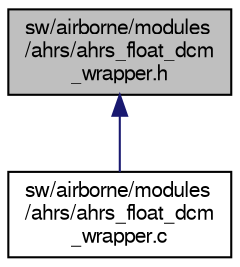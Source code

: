 digraph "sw/airborne/modules/ahrs/ahrs_float_dcm_wrapper.h"
{
  edge [fontname="FreeSans",fontsize="10",labelfontname="FreeSans",labelfontsize="10"];
  node [fontname="FreeSans",fontsize="10",shape=record];
  Node1 [label="sw/airborne/modules\l/ahrs/ahrs_float_dcm\l_wrapper.h",height=0.2,width=0.4,color="black", fillcolor="grey75", style="filled", fontcolor="black"];
  Node1 -> Node2 [dir="back",color="midnightblue",fontsize="10",style="solid",fontname="FreeSans"];
  Node2 [label="sw/airborne/modules\l/ahrs/ahrs_float_dcm\l_wrapper.c",height=0.2,width=0.4,color="black", fillcolor="white", style="filled",URL="$ahrs__float__dcm__wrapper_8c.html",tooltip="Paparazzi specific wrapper to run floating point complementary filter. "];
}
